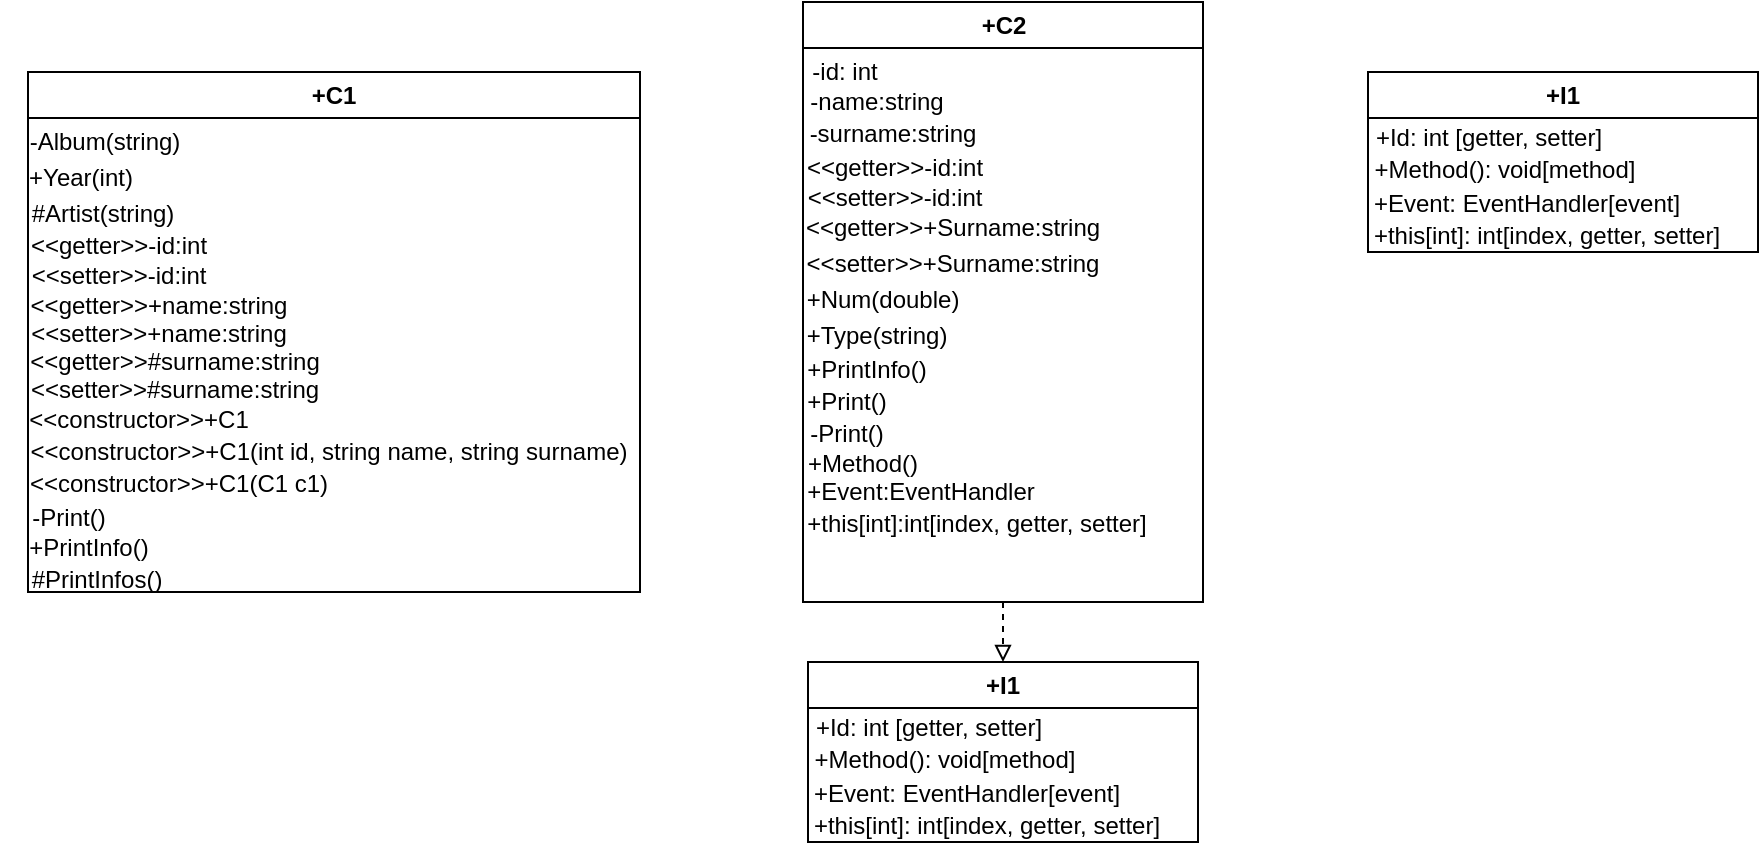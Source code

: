 <mxfile version="23.1.5" type="device">
  <diagram name="Страница — 1" id="J7NuIUV9PQ02l1ZGplA2">
    <mxGraphModel dx="2338" dy="1497" grid="1" gridSize="10" guides="1" tooltips="1" connect="1" arrows="1" fold="1" page="1" pageScale="1" pageWidth="1384" pageHeight="980" math="0" shadow="0">
      <root>
        <mxCell id="0" />
        <mxCell id="1" parent="0" />
        <mxCell id="3UqMkCQrc7F0VQ00rMsC-3" value="+С1" style="swimlane;whiteSpace=wrap;html=1;" parent="1" vertex="1">
          <mxGeometry x="10" y="25" width="306" height="260" as="geometry" />
        </mxCell>
        <mxCell id="3UqMkCQrc7F0VQ00rMsC-4" value="-Album(string)" style="text;html=1;align=center;verticalAlign=middle;resizable=0;points=[];autosize=1;strokeColor=none;fillColor=none;" parent="3UqMkCQrc7F0VQ00rMsC-3" vertex="1">
          <mxGeometry x="-12" y="20" width="100" height="30" as="geometry" />
        </mxCell>
        <mxCell id="CmFBqmL9VnSYAantr8nA-1" value="+Year(int)" style="text;html=1;align=center;verticalAlign=middle;resizable=0;points=[];autosize=1;strokeColor=none;fillColor=none;" parent="3UqMkCQrc7F0VQ00rMsC-3" vertex="1">
          <mxGeometry x="-14" y="38" width="80" height="30" as="geometry" />
        </mxCell>
        <mxCell id="CmFBqmL9VnSYAantr8nA-2" value="#Artist(string)" style="text;html=1;align=center;verticalAlign=middle;resizable=0;points=[];autosize=1;strokeColor=none;fillColor=none;" parent="3UqMkCQrc7F0VQ00rMsC-3" vertex="1">
          <mxGeometry x="-8" y="56" width="90" height="30" as="geometry" />
        </mxCell>
        <mxCell id="CmFBqmL9VnSYAantr8nA-3" value="&amp;lt;&amp;lt;getter&amp;gt;&amp;gt;-id:int" style="text;html=1;align=center;verticalAlign=middle;resizable=0;points=[];autosize=1;strokeColor=none;fillColor=none;" parent="3UqMkCQrc7F0VQ00rMsC-3" vertex="1">
          <mxGeometry x="-10" y="72" width="110" height="30" as="geometry" />
        </mxCell>
        <mxCell id="CmFBqmL9VnSYAantr8nA-4" value="&amp;lt;&amp;lt;setter&amp;gt;&amp;gt;-id:int" style="text;html=1;align=center;verticalAlign=middle;resizable=0;points=[];autosize=1;strokeColor=none;fillColor=none;" parent="3UqMkCQrc7F0VQ00rMsC-3" vertex="1">
          <mxGeometry x="-10" y="87" width="110" height="30" as="geometry" />
        </mxCell>
        <mxCell id="CmFBqmL9VnSYAantr8nA-5" value="&amp;lt;&amp;lt;getter&amp;gt;&amp;gt;+name:string" style="text;html=1;align=center;verticalAlign=middle;resizable=0;points=[];autosize=1;strokeColor=none;fillColor=none;" parent="3UqMkCQrc7F0VQ00rMsC-3" vertex="1">
          <mxGeometry x="-10" y="102" width="150" height="30" as="geometry" />
        </mxCell>
        <mxCell id="CmFBqmL9VnSYAantr8nA-6" value="&amp;lt;&amp;lt;setter&amp;gt;&amp;gt;+name:string" style="text;html=1;align=center;verticalAlign=middle;resizable=0;points=[];autosize=1;strokeColor=none;fillColor=none;" parent="3UqMkCQrc7F0VQ00rMsC-3" vertex="1">
          <mxGeometry x="-10" y="116" width="150" height="30" as="geometry" />
        </mxCell>
        <mxCell id="CmFBqmL9VnSYAantr8nA-7" value="&amp;lt;&amp;lt;getter&amp;gt;&amp;gt;#surname:string" style="text;html=1;align=center;verticalAlign=middle;resizable=0;points=[];autosize=1;strokeColor=none;fillColor=none;" parent="3UqMkCQrc7F0VQ00rMsC-3" vertex="1">
          <mxGeometry x="-12" y="130" width="170" height="30" as="geometry" />
        </mxCell>
        <mxCell id="CmFBqmL9VnSYAantr8nA-8" value="&amp;lt;&amp;lt;setter&amp;gt;&amp;gt;#surname:string" style="text;html=1;align=center;verticalAlign=middle;resizable=0;points=[];autosize=1;strokeColor=none;fillColor=none;" parent="3UqMkCQrc7F0VQ00rMsC-3" vertex="1">
          <mxGeometry x="-12" y="144" width="170" height="30" as="geometry" />
        </mxCell>
        <mxCell id="CmFBqmL9VnSYAantr8nA-9" value="&amp;lt;&amp;lt;constructor&amp;gt;&amp;gt;+C1" style="text;html=1;align=center;verticalAlign=middle;resizable=0;points=[];autosize=1;strokeColor=none;fillColor=none;" parent="3UqMkCQrc7F0VQ00rMsC-3" vertex="1">
          <mxGeometry x="-10" y="159" width="130" height="30" as="geometry" />
        </mxCell>
        <mxCell id="CmFBqmL9VnSYAantr8nA-10" value="&amp;lt;&amp;lt;constructor&amp;gt;&amp;gt;+C1(int id, string name, string surname)" style="text;html=1;align=center;verticalAlign=middle;resizable=0;points=[];autosize=1;strokeColor=none;fillColor=none;" parent="3UqMkCQrc7F0VQ00rMsC-3" vertex="1">
          <mxGeometry x="-10" y="175" width="320" height="30" as="geometry" />
        </mxCell>
        <mxCell id="CmFBqmL9VnSYAantr8nA-11" value="&amp;lt;&amp;lt;constructor&amp;gt;&amp;gt;+C1(C1 c1)" style="text;html=1;align=center;verticalAlign=middle;resizable=0;points=[];autosize=1;strokeColor=none;fillColor=none;" parent="3UqMkCQrc7F0VQ00rMsC-3" vertex="1">
          <mxGeometry x="-10" y="191" width="170" height="30" as="geometry" />
        </mxCell>
        <mxCell id="CmFBqmL9VnSYAantr8nA-12" value="-Print()" style="text;html=1;align=center;verticalAlign=middle;resizable=0;points=[];autosize=1;strokeColor=none;fillColor=none;" parent="3UqMkCQrc7F0VQ00rMsC-3" vertex="1">
          <mxGeometry x="-10" y="208" width="60" height="30" as="geometry" />
        </mxCell>
        <mxCell id="CmFBqmL9VnSYAantr8nA-13" value="+PrintInfo()" style="text;html=1;align=center;verticalAlign=middle;resizable=0;points=[];autosize=1;strokeColor=none;fillColor=none;" parent="3UqMkCQrc7F0VQ00rMsC-3" vertex="1">
          <mxGeometry x="-10" y="223" width="80" height="30" as="geometry" />
        </mxCell>
        <mxCell id="CmFBqmL9VnSYAantr8nA-14" value="#PrintInfos()" style="text;html=1;align=center;verticalAlign=middle;resizable=0;points=[];autosize=1;strokeColor=none;fillColor=none;" parent="3UqMkCQrc7F0VQ00rMsC-3" vertex="1">
          <mxGeometry x="-11" y="239" width="90" height="30" as="geometry" />
        </mxCell>
        <mxCell id="CmFBqmL9VnSYAantr8nA-15" value="+I1" style="swimlane;whiteSpace=wrap;html=1;" parent="1" vertex="1">
          <mxGeometry x="400" y="320" width="195" height="90" as="geometry" />
        </mxCell>
        <mxCell id="CmFBqmL9VnSYAantr8nA-16" value="+Id: int [getter, setter]" style="text;html=1;align=center;verticalAlign=middle;resizable=0;points=[];autosize=1;strokeColor=none;fillColor=none;" parent="CmFBqmL9VnSYAantr8nA-15" vertex="1">
          <mxGeometry x="-10" y="18" width="140" height="30" as="geometry" />
        </mxCell>
        <mxCell id="CmFBqmL9VnSYAantr8nA-17" value="+Method(): void[method]" style="text;html=1;align=center;verticalAlign=middle;resizable=0;points=[];autosize=1;strokeColor=none;fillColor=none;" parent="CmFBqmL9VnSYAantr8nA-15" vertex="1">
          <mxGeometry x="-7" y="34" width="150" height="30" as="geometry" />
        </mxCell>
        <mxCell id="CmFBqmL9VnSYAantr8nA-18" value="+Event: EventHandler[event]" style="text;html=1;align=center;verticalAlign=middle;resizable=0;points=[];autosize=1;strokeColor=none;fillColor=none;" parent="CmFBqmL9VnSYAantr8nA-15" vertex="1">
          <mxGeometry x="-11" y="51" width="180" height="30" as="geometry" />
        </mxCell>
        <mxCell id="CmFBqmL9VnSYAantr8nA-19" value="+this[int]: int[index, getter, setter]" style="text;html=1;align=center;verticalAlign=middle;resizable=0;points=[];autosize=1;strokeColor=none;fillColor=none;" parent="CmFBqmL9VnSYAantr8nA-15" vertex="1">
          <mxGeometry x="-11" y="67" width="200" height="30" as="geometry" />
        </mxCell>
        <mxCell id="CmFBqmL9VnSYAantr8nA-20" value="+C2" style="swimlane;whiteSpace=wrap;html=1;" parent="1" vertex="1">
          <mxGeometry x="397.5" y="-10" width="200" height="300" as="geometry" />
        </mxCell>
        <mxCell id="CmFBqmL9VnSYAantr8nA-21" value="-id: int" style="text;html=1;align=center;verticalAlign=middle;resizable=0;points=[];autosize=1;strokeColor=none;fillColor=none;" parent="CmFBqmL9VnSYAantr8nA-20" vertex="1">
          <mxGeometry x="-10" y="20" width="60" height="30" as="geometry" />
        </mxCell>
        <mxCell id="CmFBqmL9VnSYAantr8nA-22" value="-name:string" style="text;html=1;align=center;verticalAlign=middle;resizable=0;points=[];autosize=1;strokeColor=none;fillColor=none;" parent="CmFBqmL9VnSYAantr8nA-20" vertex="1">
          <mxGeometry x="-9" y="35" width="90" height="30" as="geometry" />
        </mxCell>
        <mxCell id="CmFBqmL9VnSYAantr8nA-23" value="-surname:string" style="text;html=1;align=center;verticalAlign=middle;resizable=0;points=[];autosize=1;strokeColor=none;fillColor=none;" parent="CmFBqmL9VnSYAantr8nA-20" vertex="1">
          <mxGeometry x="-11" y="51" width="110" height="30" as="geometry" />
        </mxCell>
        <mxCell id="CmFBqmL9VnSYAantr8nA-24" value="&amp;lt;&amp;lt;getter&amp;gt;&amp;gt;-id:int" style="text;html=1;align=center;verticalAlign=middle;resizable=0;points=[];autosize=1;strokeColor=none;fillColor=none;" parent="CmFBqmL9VnSYAantr8nA-20" vertex="1">
          <mxGeometry x="-10" y="68" width="110" height="30" as="geometry" />
        </mxCell>
        <mxCell id="CmFBqmL9VnSYAantr8nA-25" value="&amp;lt;&amp;lt;setter&amp;gt;&amp;gt;+Surname:string" style="text;html=1;align=center;verticalAlign=middle;resizable=0;points=[];autosize=1;strokeColor=none;fillColor=none;" parent="CmFBqmL9VnSYAantr8nA-20" vertex="1">
          <mxGeometry x="-11" y="116" width="170" height="30" as="geometry" />
        </mxCell>
        <mxCell id="CmFBqmL9VnSYAantr8nA-26" value="&amp;lt;&amp;lt;setter&amp;gt;&amp;gt;-id:int" style="text;html=1;align=center;verticalAlign=middle;resizable=0;points=[];autosize=1;strokeColor=none;fillColor=none;" parent="CmFBqmL9VnSYAantr8nA-20" vertex="1">
          <mxGeometry x="-10" y="83" width="110" height="30" as="geometry" />
        </mxCell>
        <mxCell id="CmFBqmL9VnSYAantr8nA-27" value="&amp;lt;&amp;lt;getter&amp;gt;&amp;gt;+Surname:string" style="text;html=1;align=center;verticalAlign=middle;resizable=0;points=[];autosize=1;strokeColor=none;fillColor=none;" parent="CmFBqmL9VnSYAantr8nA-20" vertex="1">
          <mxGeometry x="-11" y="98" width="170" height="30" as="geometry" />
        </mxCell>
        <mxCell id="CmFBqmL9VnSYAantr8nA-28" value="+Num(double)" style="text;html=1;align=center;verticalAlign=middle;resizable=0;points=[];autosize=1;strokeColor=none;fillColor=none;" parent="CmFBqmL9VnSYAantr8nA-20" vertex="1">
          <mxGeometry x="-11" y="134" width="100" height="30" as="geometry" />
        </mxCell>
        <mxCell id="CmFBqmL9VnSYAantr8nA-29" value="+Type(string)" style="text;html=1;align=center;verticalAlign=middle;resizable=0;points=[];autosize=1;strokeColor=none;fillColor=none;" parent="CmFBqmL9VnSYAantr8nA-20" vertex="1">
          <mxGeometry x="-9" y="152" width="90" height="30" as="geometry" />
        </mxCell>
        <mxCell id="CmFBqmL9VnSYAantr8nA-30" value="+PrintInfo()" style="text;html=1;align=center;verticalAlign=middle;resizable=0;points=[];autosize=1;strokeColor=none;fillColor=none;" parent="CmFBqmL9VnSYAantr8nA-20" vertex="1">
          <mxGeometry x="-9" y="169" width="80" height="30" as="geometry" />
        </mxCell>
        <mxCell id="CmFBqmL9VnSYAantr8nA-31" value="+Print()" style="text;html=1;align=center;verticalAlign=middle;resizable=0;points=[];autosize=1;strokeColor=none;fillColor=none;" parent="CmFBqmL9VnSYAantr8nA-20" vertex="1">
          <mxGeometry x="-9" y="185" width="60" height="30" as="geometry" />
        </mxCell>
        <mxCell id="CmFBqmL9VnSYAantr8nA-32" value="-Print()" style="text;html=1;align=center;verticalAlign=middle;resizable=0;points=[];autosize=1;strokeColor=none;fillColor=none;" parent="CmFBqmL9VnSYAantr8nA-20" vertex="1">
          <mxGeometry x="-9" y="201" width="60" height="30" as="geometry" />
        </mxCell>
        <mxCell id="CmFBqmL9VnSYAantr8nA-33" value="+Method()" style="text;html=1;align=center;verticalAlign=middle;resizable=0;points=[];autosize=1;strokeColor=none;fillColor=none;" parent="CmFBqmL9VnSYAantr8nA-20" vertex="1">
          <mxGeometry x="-11" y="216" width="80" height="30" as="geometry" />
        </mxCell>
        <mxCell id="CmFBqmL9VnSYAantr8nA-34" value="+Event:EventHandler" style="text;html=1;align=center;verticalAlign=middle;resizable=0;points=[];autosize=1;strokeColor=none;fillColor=none;" parent="CmFBqmL9VnSYAantr8nA-20" vertex="1">
          <mxGeometry x="-12" y="230" width="140" height="30" as="geometry" />
        </mxCell>
        <mxCell id="CmFBqmL9VnSYAantr8nA-35" value="+this[int]:int[index, getter, setter]" style="text;html=1;align=center;verticalAlign=middle;resizable=0;points=[];autosize=1;strokeColor=none;fillColor=none;" parent="CmFBqmL9VnSYAantr8nA-20" vertex="1">
          <mxGeometry x="-9" y="246" width="190" height="30" as="geometry" />
        </mxCell>
        <mxCell id="CmFBqmL9VnSYAantr8nA-37" value="" style="endArrow=block;html=1;rounded=0;endFill=0;dashed=1;exitX=0.5;exitY=1;exitDx=0;exitDy=0;entryX=0.5;entryY=0;entryDx=0;entryDy=0;" parent="1" source="CmFBqmL9VnSYAantr8nA-20" target="CmFBqmL9VnSYAantr8nA-15" edge="1">
          <mxGeometry width="50" height="50" relative="1" as="geometry">
            <mxPoint x="520" y="320" as="sourcePoint" />
            <mxPoint x="470" y="320" as="targetPoint" />
          </mxGeometry>
        </mxCell>
        <mxCell id="vY-2WL7JazWuGcaPnFXd-1" value="+I1" style="swimlane;whiteSpace=wrap;html=1;" vertex="1" parent="1">
          <mxGeometry x="680" y="25" width="195" height="90" as="geometry" />
        </mxCell>
        <mxCell id="vY-2WL7JazWuGcaPnFXd-2" value="+Id: int [getter, setter]" style="text;html=1;align=center;verticalAlign=middle;resizable=0;points=[];autosize=1;strokeColor=none;fillColor=none;" vertex="1" parent="vY-2WL7JazWuGcaPnFXd-1">
          <mxGeometry x="-10" y="18" width="140" height="30" as="geometry" />
        </mxCell>
        <mxCell id="vY-2WL7JazWuGcaPnFXd-3" value="+Method(): void[method]" style="text;html=1;align=center;verticalAlign=middle;resizable=0;points=[];autosize=1;strokeColor=none;fillColor=none;" vertex="1" parent="vY-2WL7JazWuGcaPnFXd-1">
          <mxGeometry x="-7" y="34" width="150" height="30" as="geometry" />
        </mxCell>
        <mxCell id="vY-2WL7JazWuGcaPnFXd-4" value="+Event: EventHandler[event]" style="text;html=1;align=center;verticalAlign=middle;resizable=0;points=[];autosize=1;strokeColor=none;fillColor=none;" vertex="1" parent="vY-2WL7JazWuGcaPnFXd-1">
          <mxGeometry x="-11" y="51" width="180" height="30" as="geometry" />
        </mxCell>
        <mxCell id="vY-2WL7JazWuGcaPnFXd-5" value="+this[int]: int[index, getter, setter]" style="text;html=1;align=center;verticalAlign=middle;resizable=0;points=[];autosize=1;strokeColor=none;fillColor=none;" vertex="1" parent="vY-2WL7JazWuGcaPnFXd-1">
          <mxGeometry x="-11" y="67" width="200" height="30" as="geometry" />
        </mxCell>
      </root>
    </mxGraphModel>
  </diagram>
</mxfile>
